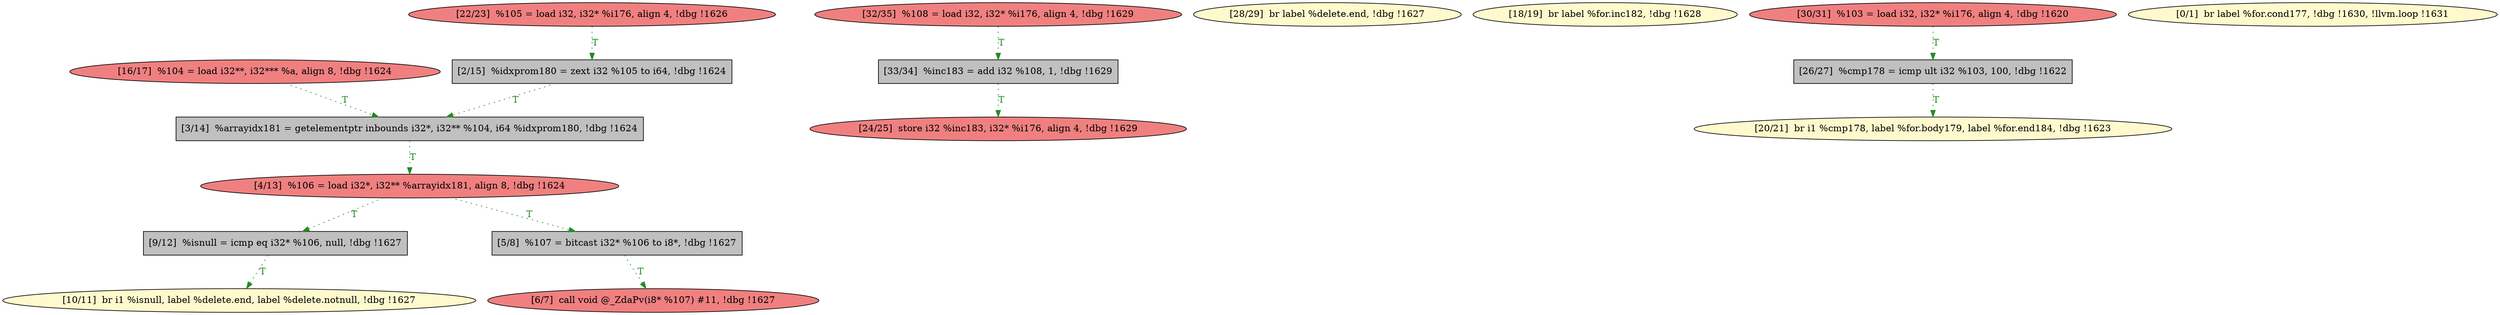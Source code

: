 
digraph G {


node6107 [fillcolor=grey,label="[3/14]  %arrayidx181 = getelementptr inbounds i32*, i32** %104, i64 %idxprom180, !dbg !1624",shape=rectangle,style=filled ]
node6096 [fillcolor=lightcoral,label="[24/25]  store i32 %inc183, i32* %i176, align 4, !dbg !1629",shape=ellipse,style=filled ]
node6102 [fillcolor=lightcoral,label="[32/35]  %108 = load i32, i32* %i176, align 4, !dbg !1629",shape=ellipse,style=filled ]
node6095 [fillcolor=lightcoral,label="[4/13]  %106 = load i32*, i32** %arrayidx181, align 8, !dbg !1624",shape=ellipse,style=filled ]
node6094 [fillcolor=lemonchiffon,label="[28/29]  br label %delete.end, !dbg !1627",shape=ellipse,style=filled ]
node6092 [fillcolor=lemonchiffon,label="[10/11]  br i1 %isnull, label %delete.end, label %delete.notnull, !dbg !1627",shape=ellipse,style=filled ]
node6098 [fillcolor=lightcoral,label="[6/7]  call void @_ZdaPv(i8* %107) #11, !dbg !1627",shape=ellipse,style=filled ]
node6099 [fillcolor=lemonchiffon,label="[18/19]  br label %for.inc182, !dbg !1628",shape=ellipse,style=filled ]
node6097 [fillcolor=grey,label="[26/27]  %cmp178 = icmp ult i32 %103, 100, !dbg !1622",shape=rectangle,style=filled ]
node6100 [fillcolor=lightcoral,label="[16/17]  %104 = load i32**, i32*** %a, align 8, !dbg !1624",shape=ellipse,style=filled ]
node6101 [fillcolor=lightcoral,label="[30/31]  %103 = load i32, i32* %i176, align 4, !dbg !1620",shape=ellipse,style=filled ]
node6103 [fillcolor=grey,label="[33/34]  %inc183 = add i32 %108, 1, !dbg !1629",shape=rectangle,style=filled ]
node6108 [fillcolor=grey,label="[9/12]  %isnull = icmp eq i32* %106, null, !dbg !1627",shape=rectangle,style=filled ]
node6091 [fillcolor=grey,label="[5/8]  %107 = bitcast i32* %106 to i8*, !dbg !1627",shape=rectangle,style=filled ]
node6105 [fillcolor=lemonchiffon,label="[20/21]  br i1 %cmp178, label %for.body179, label %for.end184, !dbg !1623",shape=ellipse,style=filled ]
node6104 [fillcolor=lightcoral,label="[22/23]  %105 = load i32, i32* %i176, align 4, !dbg !1626",shape=ellipse,style=filled ]
node6093 [fillcolor=lemonchiffon,label="[0/1]  br label %for.cond177, !dbg !1630, !llvm.loop !1631",shape=ellipse,style=filled ]
node6106 [fillcolor=grey,label="[2/15]  %idxprom180 = zext i32 %105 to i64, !dbg !1624",shape=rectangle,style=filled ]

node6102->node6103 [style=dotted,color=forestgreen,label="T",fontcolor=forestgreen ]
node6104->node6106 [style=dotted,color=forestgreen,label="T",fontcolor=forestgreen ]
node6101->node6097 [style=dotted,color=forestgreen,label="T",fontcolor=forestgreen ]
node6108->node6092 [style=dotted,color=forestgreen,label="T",fontcolor=forestgreen ]
node6107->node6095 [style=dotted,color=forestgreen,label="T",fontcolor=forestgreen ]
node6100->node6107 [style=dotted,color=forestgreen,label="T",fontcolor=forestgreen ]
node6095->node6091 [style=dotted,color=forestgreen,label="T",fontcolor=forestgreen ]
node6106->node6107 [style=dotted,color=forestgreen,label="T",fontcolor=forestgreen ]
node6103->node6096 [style=dotted,color=forestgreen,label="T",fontcolor=forestgreen ]
node6097->node6105 [style=dotted,color=forestgreen,label="T",fontcolor=forestgreen ]
node6091->node6098 [style=dotted,color=forestgreen,label="T",fontcolor=forestgreen ]
node6095->node6108 [style=dotted,color=forestgreen,label="T",fontcolor=forestgreen ]


}
